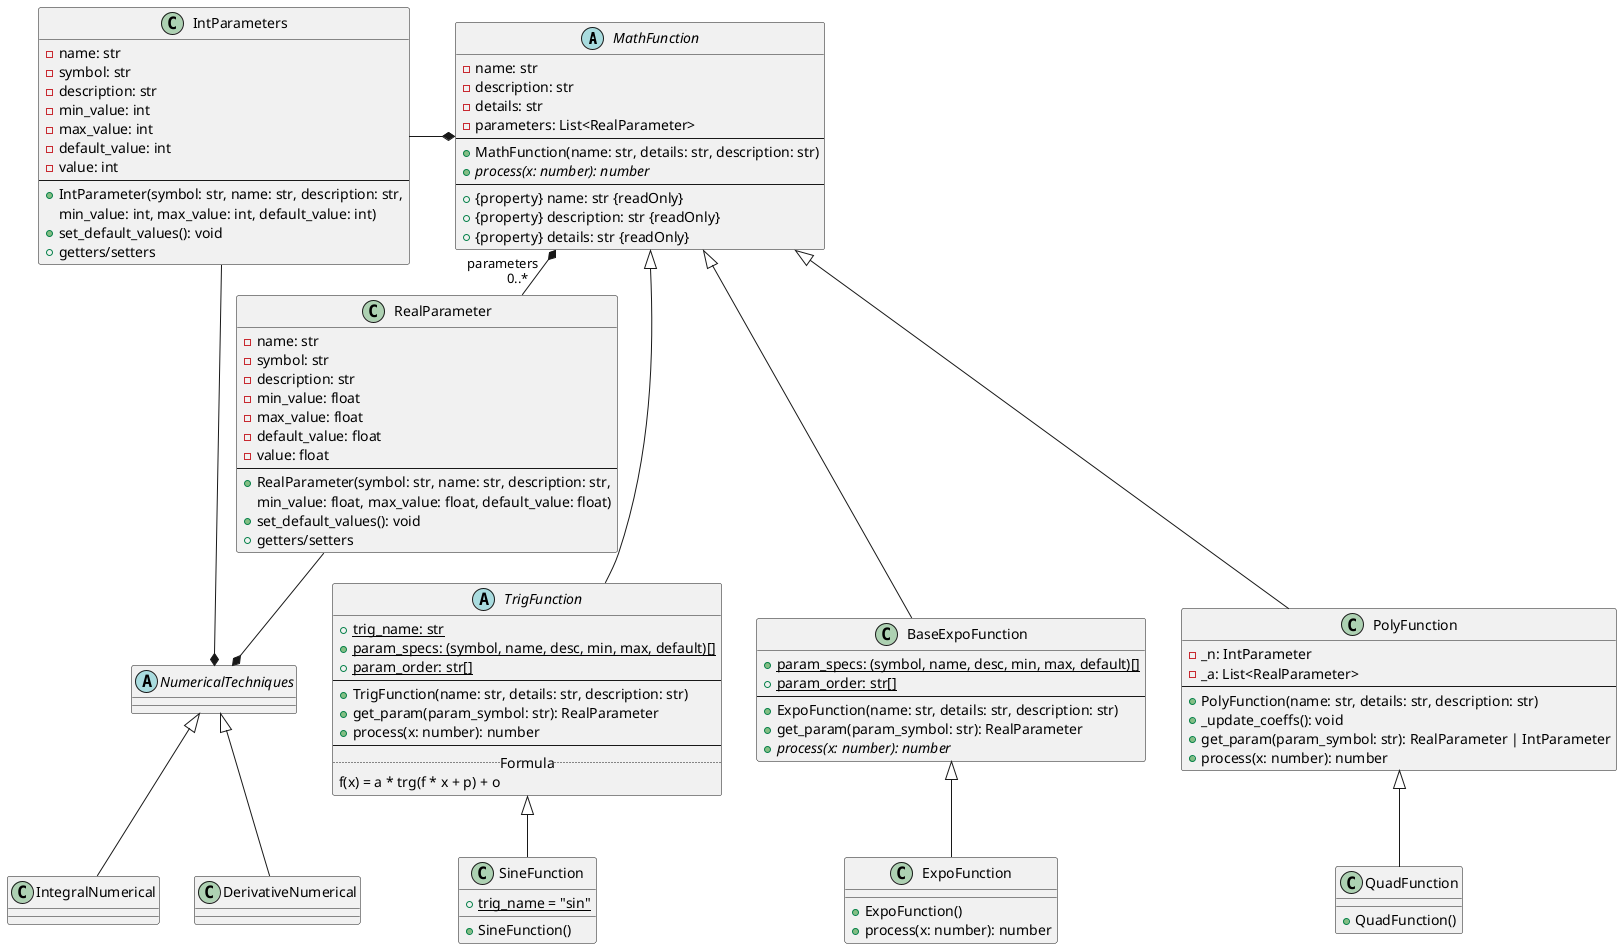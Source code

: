 @startuml Projet 1 - UML (Updated)

skinparam class AttributeIconSize 0

abstract class MathFunction {
  - name: str
  - description: str
  - details: str
  - parameters: List<RealParameter>
  --
  + MathFunction(name: str, details: str, description: str)
  {abstract} + process(x: number): number
  --
  + {property} name: str {readOnly}
  + {property} description: str {readOnly}
  + {property} details: str {readOnly}
}



abstract class TrigFunction {
  {static} + trig_name: str
  {static} + param_specs: (symbol, name, desc, min, max, default)[]
  {static} + param_order: str[]
  --
  + TrigFunction(name: str, details: str, description: str)
  + get_param(param_symbol: str): RealParameter
  + process(x: number): number
  --
  .. Formula ..
  f(x) = a * trg(f * x + p) + o
}

MathFunction <|-- TrigFunction



class SineFunction {
  {static} + trig_name = "sin"
  + SineFunction()
}
TrigFunction <|-- SineFunction



class BaseExpoFunction {
  {static} + param_specs: (symbol, name, desc, min, max, default)[]
  {static} + param_order: str[]
  --
  + ExpoFunction(name: str, details: str, description: str)
  + get_param(param_symbol: str): RealParameter
  {abstract} + process(x: number): number
}
MathFunction <|-- BaseExpoFunction



class ExpoFunction {
  + ExpoFunction()
  + process(x: number): number
}
BaseExpoFunction <|-- ExpoFunction



class PolyFunction {
  - _n: IntParameter
  - _a: List<RealParameter>
  --
  + PolyFunction(name: str, details: str, description: str)
  + _update_coeffs(): void
  + get_param(param_symbol: str): RealParameter | IntParameter
  + process(x: number): number
}
MathFunction <|-- PolyFunction



class QuadFunction {
  + QuadFunction()
}
PolyFunction <|-- QuadFunction



class RealParameter {
  - name: str
  - symbol: str
  - description: str
  - min_value: float
  - max_value: float
  - default_value: float
  - value: float
  --
  + RealParameter(symbol: str, name: str, description: str,
                  min_value: float, max_value: float, default_value: float)
  + set_default_values(): void
  + getters/setters
}
MathFunction *-right- "0..*" RealParameter : parameters



class IntParameters {
  - name: str
  - symbol: str
  - description: str
  - min_value: int
  - max_value: int
  - default_value: int
  - value: int
  --
  + IntParameter(symbol: str, name: str, description: str,
                 min_value: int, max_value: int, default_value: int)
  + set_default_values(): void
  + getters/setters
}



abstract class NumericalTechniques {
}



class IntegralNumerical {
}
NumericalTechniques <|-- IntegralNumerical



class DerivativeNumerical {
}
NumericalTechniques <|-- DerivativeNumerical
NumericalTechniques *-left- RealParameter
MathFunction *-left- IntParameters
NumericalTechniques *-- IntParameters














@enduml
